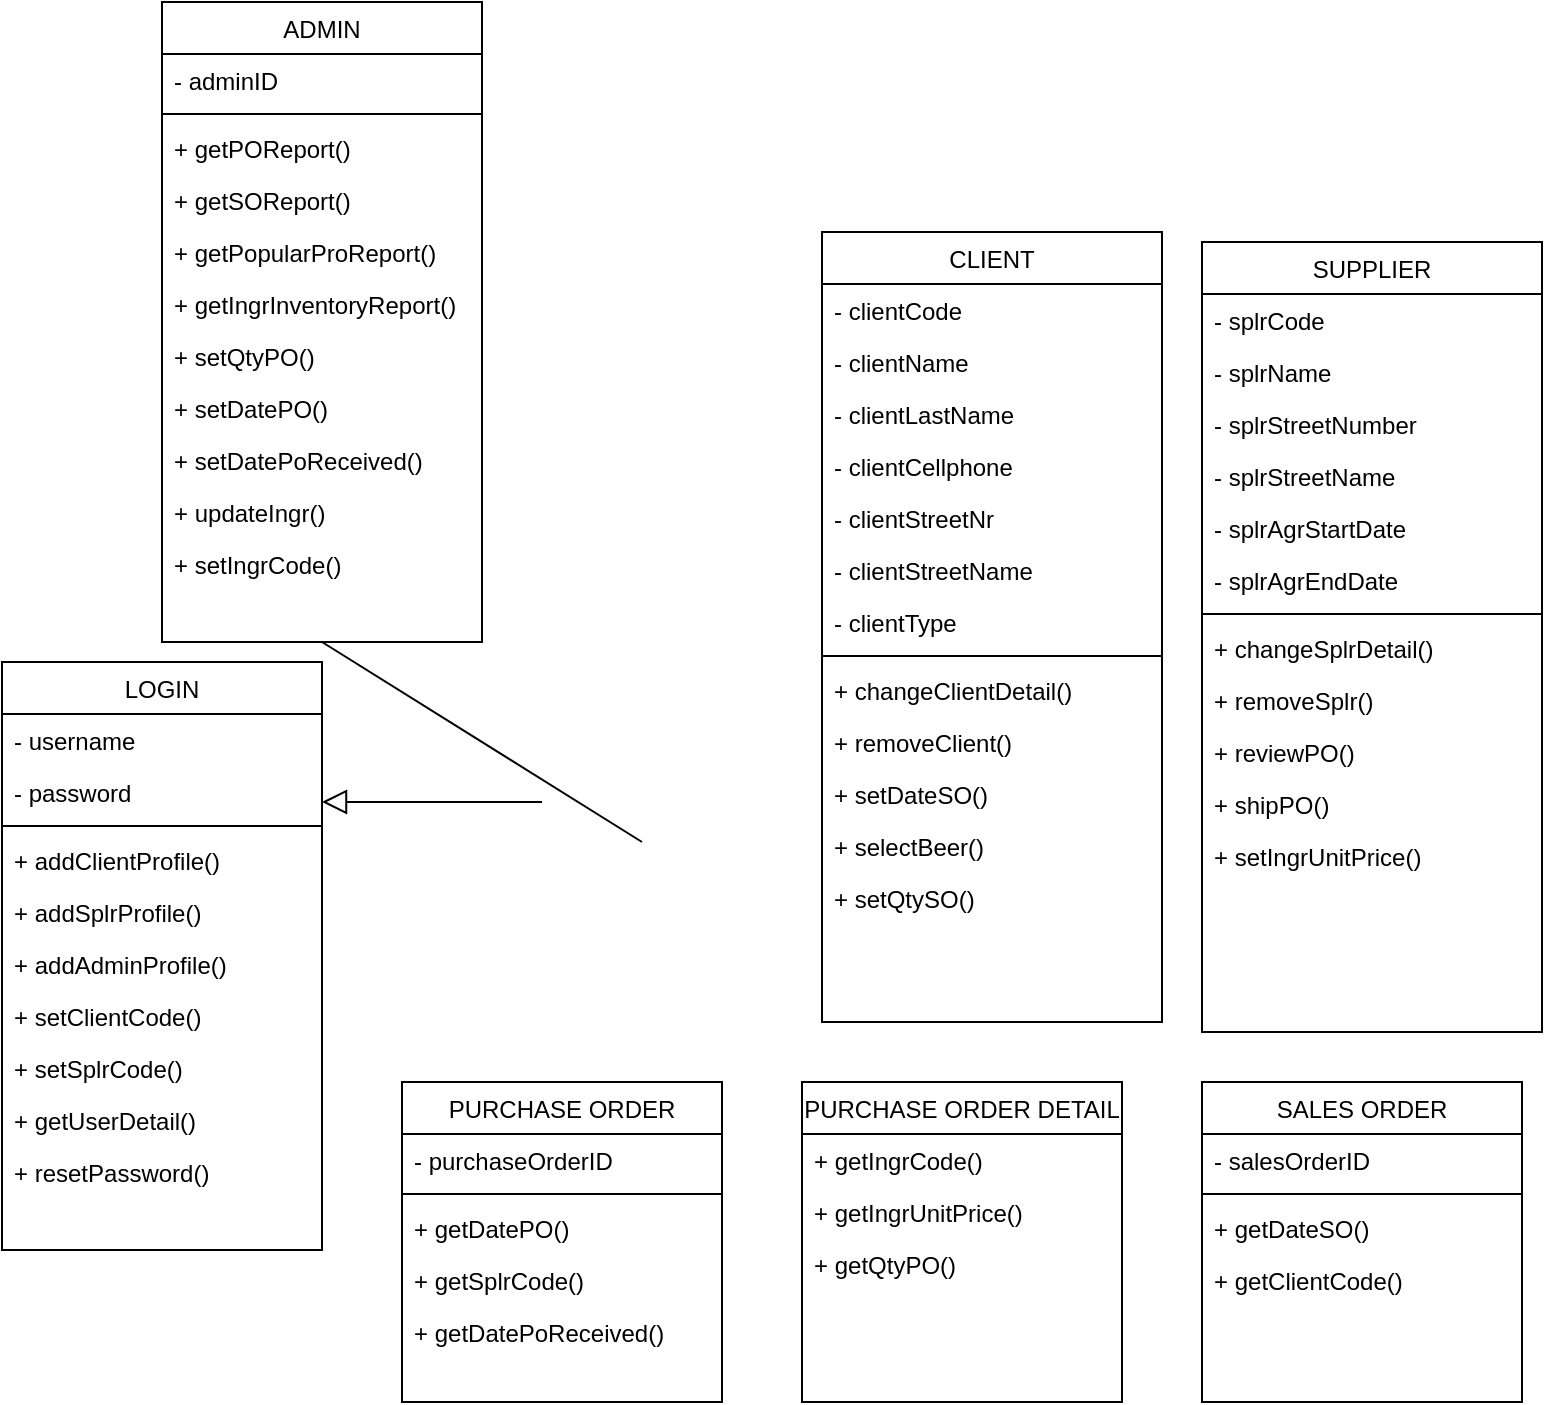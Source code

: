 <mxfile version="20.2.2" type="github"><diagram id="C5RBs43oDa-KdzZeNtuy" name="Page-1"><mxGraphModel dx="1274" dy="752" grid="1" gridSize="10" guides="1" tooltips="1" connect="1" arrows="1" fold="1" page="1" pageScale="1" pageWidth="1169" pageHeight="827" math="0" shadow="0"><root><mxCell id="WIyWlLk6GJQsqaUBKTNV-0"/><mxCell id="WIyWlLk6GJQsqaUBKTNV-1" parent="WIyWlLk6GJQsqaUBKTNV-0"/><mxCell id="zkfFHV4jXpPFQw0GAbJ--0" value="LOGIN" style="swimlane;fontStyle=0;align=center;verticalAlign=top;childLayout=stackLayout;horizontal=1;startSize=26;horizontalStack=0;resizeParent=1;resizeLast=0;collapsible=1;marginBottom=0;rounded=0;shadow=0;strokeWidth=1;" parent="WIyWlLk6GJQsqaUBKTNV-1" vertex="1"><mxGeometry x="40" y="390" width="160" height="294" as="geometry"><mxRectangle x="230" y="140" width="160" height="26" as="alternateBounds"/></mxGeometry></mxCell><mxCell id="zkfFHV4jXpPFQw0GAbJ--1" value="- username" style="text;align=left;verticalAlign=top;spacingLeft=4;spacingRight=4;overflow=hidden;rotatable=0;points=[[0,0.5],[1,0.5]];portConstraint=eastwest;" parent="zkfFHV4jXpPFQw0GAbJ--0" vertex="1"><mxGeometry y="26" width="160" height="26" as="geometry"/></mxCell><mxCell id="zkfFHV4jXpPFQw0GAbJ--2" value="- password" style="text;align=left;verticalAlign=top;spacingLeft=4;spacingRight=4;overflow=hidden;rotatable=0;points=[[0,0.5],[1,0.5]];portConstraint=eastwest;rounded=0;shadow=0;html=0;" parent="zkfFHV4jXpPFQw0GAbJ--0" vertex="1"><mxGeometry y="52" width="160" height="26" as="geometry"/></mxCell><mxCell id="zkfFHV4jXpPFQw0GAbJ--4" value="" style="line;html=1;strokeWidth=1;align=left;verticalAlign=middle;spacingTop=-1;spacingLeft=3;spacingRight=3;rotatable=0;labelPosition=right;points=[];portConstraint=eastwest;" parent="zkfFHV4jXpPFQw0GAbJ--0" vertex="1"><mxGeometry y="78" width="160" height="8" as="geometry"/></mxCell><mxCell id="j8PV05grKOb6wcAzKtKs-20" value="+ addClientProfile()" style="text;align=left;verticalAlign=top;spacingLeft=4;spacingRight=4;overflow=hidden;rotatable=0;points=[[0,0.5],[1,0.5]];portConstraint=eastwest;" vertex="1" parent="zkfFHV4jXpPFQw0GAbJ--0"><mxGeometry y="86" width="160" height="26" as="geometry"/></mxCell><mxCell id="j8PV05grKOb6wcAzKtKs-38" value="+ addSplrProfile()" style="text;align=left;verticalAlign=top;spacingLeft=4;spacingRight=4;overflow=hidden;rotatable=0;points=[[0,0.5],[1,0.5]];portConstraint=eastwest;" vertex="1" parent="zkfFHV4jXpPFQw0GAbJ--0"><mxGeometry y="112" width="160" height="26" as="geometry"/></mxCell><mxCell id="j8PV05grKOb6wcAzKtKs-39" value="+ addAdminProfile()" style="text;align=left;verticalAlign=top;spacingLeft=4;spacingRight=4;overflow=hidden;rotatable=0;points=[[0,0.5],[1,0.5]];portConstraint=eastwest;" vertex="1" parent="zkfFHV4jXpPFQw0GAbJ--0"><mxGeometry y="138" width="160" height="26" as="geometry"/></mxCell><mxCell id="j8PV05grKOb6wcAzKtKs-57" value="+ setClientCode()" style="text;align=left;verticalAlign=top;spacingLeft=4;spacingRight=4;overflow=hidden;rotatable=0;points=[[0,0.5],[1,0.5]];portConstraint=eastwest;" vertex="1" parent="zkfFHV4jXpPFQw0GAbJ--0"><mxGeometry y="164" width="160" height="26" as="geometry"/></mxCell><mxCell id="j8PV05grKOb6wcAzKtKs-58" value="+ setSplrCode()" style="text;align=left;verticalAlign=top;spacingLeft=4;spacingRight=4;overflow=hidden;rotatable=0;points=[[0,0.5],[1,0.5]];portConstraint=eastwest;" vertex="1" parent="zkfFHV4jXpPFQw0GAbJ--0"><mxGeometry y="190" width="160" height="26" as="geometry"/></mxCell><mxCell id="zkfFHV4jXpPFQw0GAbJ--5" value="+ getUserDetail()" style="text;align=left;verticalAlign=top;spacingLeft=4;spacingRight=4;overflow=hidden;rotatable=0;points=[[0,0.5],[1,0.5]];portConstraint=eastwest;" parent="zkfFHV4jXpPFQw0GAbJ--0" vertex="1"><mxGeometry y="216" width="160" height="26" as="geometry"/></mxCell><mxCell id="j8PV05grKOb6wcAzKtKs-21" value="+ resetPassword()" style="text;align=left;verticalAlign=top;spacingLeft=4;spacingRight=4;overflow=hidden;rotatable=0;points=[[0,0.5],[1,0.5]];portConstraint=eastwest;" vertex="1" parent="zkfFHV4jXpPFQw0GAbJ--0"><mxGeometry y="242" width="160" height="26" as="geometry"/></mxCell><mxCell id="zkfFHV4jXpPFQw0GAbJ--16" value="" style="endArrow=block;endSize=10;endFill=0;shadow=0;strokeWidth=1;rounded=0;edgeStyle=elbowEdgeStyle;elbow=vertical;" parent="WIyWlLk6GJQsqaUBKTNV-1" target="zkfFHV4jXpPFQw0GAbJ--0" edge="1"><mxGeometry width="160" relative="1" as="geometry"><mxPoint x="280" y="460" as="sourcePoint"/><mxPoint x="310" y="271" as="targetPoint"/><Array as="points"><mxPoint x="310" y="460"/></Array></mxGeometry></mxCell><mxCell id="zkfFHV4jXpPFQw0GAbJ--17" value="ADMIN" style="swimlane;fontStyle=0;align=center;verticalAlign=top;childLayout=stackLayout;horizontal=1;startSize=26;horizontalStack=0;resizeParent=1;resizeLast=0;collapsible=1;marginBottom=0;rounded=0;shadow=0;strokeWidth=1;" parent="WIyWlLk6GJQsqaUBKTNV-1" vertex="1"><mxGeometry x="120" y="60" width="160" height="320" as="geometry"><mxRectangle x="550" y="140" width="160" height="26" as="alternateBounds"/></mxGeometry></mxCell><mxCell id="zkfFHV4jXpPFQw0GAbJ--20" value="- adminID" style="text;align=left;verticalAlign=top;spacingLeft=4;spacingRight=4;overflow=hidden;rotatable=0;points=[[0,0.5],[1,0.5]];portConstraint=eastwest;rounded=0;shadow=0;html=0;" parent="zkfFHV4jXpPFQw0GAbJ--17" vertex="1"><mxGeometry y="26" width="160" height="26" as="geometry"/></mxCell><mxCell id="zkfFHV4jXpPFQw0GAbJ--23" value="" style="line;html=1;strokeWidth=1;align=left;verticalAlign=middle;spacingTop=-1;spacingLeft=3;spacingRight=3;rotatable=0;labelPosition=right;points=[];portConstraint=eastwest;" parent="zkfFHV4jXpPFQw0GAbJ--17" vertex="1"><mxGeometry y="52" width="160" height="8" as="geometry"/></mxCell><mxCell id="j8PV05grKOb6wcAzKtKs-49" value="+ getPOReport()" style="text;align=left;verticalAlign=top;spacingLeft=4;spacingRight=4;overflow=hidden;rotatable=0;points=[[0,0.5],[1,0.5]];portConstraint=eastwest;" vertex="1" parent="zkfFHV4jXpPFQw0GAbJ--17"><mxGeometry y="60" width="160" height="26" as="geometry"/></mxCell><mxCell id="j8PV05grKOb6wcAzKtKs-50" value="+ getSOReport()" style="text;align=left;verticalAlign=top;spacingLeft=4;spacingRight=4;overflow=hidden;rotatable=0;points=[[0,0.5],[1,0.5]];portConstraint=eastwest;" vertex="1" parent="zkfFHV4jXpPFQw0GAbJ--17"><mxGeometry y="86" width="160" height="26" as="geometry"/></mxCell><mxCell id="j8PV05grKOb6wcAzKtKs-48" value="+ getPopularProReport()" style="text;align=left;verticalAlign=top;spacingLeft=4;spacingRight=4;overflow=hidden;rotatable=0;points=[[0,0.5],[1,0.5]];portConstraint=eastwest;" vertex="1" parent="zkfFHV4jXpPFQw0GAbJ--17"><mxGeometry y="112" width="160" height="26" as="geometry"/></mxCell><mxCell id="j8PV05grKOb6wcAzKtKs-47" value="+ getIngrInventoryReport()" style="text;align=left;verticalAlign=top;spacingLeft=4;spacingRight=4;overflow=hidden;rotatable=0;points=[[0,0.5],[1,0.5]];portConstraint=eastwest;" vertex="1" parent="zkfFHV4jXpPFQw0GAbJ--17"><mxGeometry y="138" width="160" height="26" as="geometry"/></mxCell><mxCell id="j8PV05grKOb6wcAzKtKs-45" value="+ setQtyPO()" style="text;align=left;verticalAlign=top;spacingLeft=4;spacingRight=4;overflow=hidden;rotatable=0;points=[[0,0.5],[1,0.5]];portConstraint=eastwest;" vertex="1" parent="zkfFHV4jXpPFQw0GAbJ--17"><mxGeometry y="164" width="160" height="26" as="geometry"/></mxCell><mxCell id="j8PV05grKOb6wcAzKtKs-64" value="+ setDatePO()" style="text;align=left;verticalAlign=top;spacingLeft=4;spacingRight=4;overflow=hidden;rotatable=0;points=[[0,0.5],[1,0.5]];portConstraint=eastwest;" vertex="1" parent="zkfFHV4jXpPFQw0GAbJ--17"><mxGeometry y="190" width="160" height="26" as="geometry"/></mxCell><mxCell id="j8PV05grKOb6wcAzKtKs-59" value="+ setDatePoReceived()" style="text;align=left;verticalAlign=top;spacingLeft=4;spacingRight=4;overflow=hidden;rotatable=0;points=[[0,0.5],[1,0.5]];portConstraint=eastwest;" vertex="1" parent="zkfFHV4jXpPFQw0GAbJ--17"><mxGeometry y="216" width="160" height="26" as="geometry"/></mxCell><mxCell id="j8PV05grKOb6wcAzKtKs-61" value="+ updateIngr()" style="text;align=left;verticalAlign=top;spacingLeft=4;spacingRight=4;overflow=hidden;rotatable=0;points=[[0,0.5],[1,0.5]];portConstraint=eastwest;" vertex="1" parent="zkfFHV4jXpPFQw0GAbJ--17"><mxGeometry y="242" width="160" height="26" as="geometry"/></mxCell><mxCell id="j8PV05grKOb6wcAzKtKs-60" value="+ setIngrCode()" style="text;align=left;verticalAlign=top;spacingLeft=4;spacingRight=4;overflow=hidden;rotatable=0;points=[[0,0.5],[1,0.5]];portConstraint=eastwest;" vertex="1" parent="zkfFHV4jXpPFQw0GAbJ--17"><mxGeometry y="268" width="160" height="26" as="geometry"/></mxCell><mxCell id="j8PV05grKOb6wcAzKtKs-4" value="" style="endArrow=none;html=1;rounded=0;entryX=0.5;entryY=1;entryDx=0;entryDy=0;" edge="1" parent="WIyWlLk6GJQsqaUBKTNV-1" target="zkfFHV4jXpPFQw0GAbJ--17"><mxGeometry width="50" height="50" relative="1" as="geometry"><mxPoint x="360" y="480" as="sourcePoint"/><mxPoint x="500" y="420" as="targetPoint"/></mxGeometry></mxCell><mxCell id="j8PV05grKOb6wcAzKtKs-5" value="CLIENT" style="swimlane;fontStyle=0;align=center;verticalAlign=top;childLayout=stackLayout;horizontal=1;startSize=26;horizontalStack=0;resizeParent=1;resizeLast=0;collapsible=1;marginBottom=0;rounded=0;shadow=0;strokeWidth=1;" vertex="1" parent="WIyWlLk6GJQsqaUBKTNV-1"><mxGeometry x="450" y="175" width="170" height="395" as="geometry"><mxRectangle x="550" y="140" width="160" height="26" as="alternateBounds"/></mxGeometry></mxCell><mxCell id="j8PV05grKOb6wcAzKtKs-36" value="- clientCode" style="text;align=left;verticalAlign=top;spacingLeft=4;spacingRight=4;overflow=hidden;rotatable=0;points=[[0,0.5],[1,0.5]];portConstraint=eastwest;rounded=0;shadow=0;html=0;" vertex="1" parent="j8PV05grKOb6wcAzKtKs-5"><mxGeometry y="26" width="170" height="26" as="geometry"/></mxCell><mxCell id="j8PV05grKOb6wcAzKtKs-6" value="- clientName" style="text;align=left;verticalAlign=top;spacingLeft=4;spacingRight=4;overflow=hidden;rotatable=0;points=[[0,0.5],[1,0.5]];portConstraint=eastwest;rounded=0;shadow=0;html=0;" vertex="1" parent="j8PV05grKOb6wcAzKtKs-5"><mxGeometry y="52" width="170" height="26" as="geometry"/></mxCell><mxCell id="j8PV05grKOb6wcAzKtKs-9" value="- clientLastName" style="text;align=left;verticalAlign=top;spacingLeft=4;spacingRight=4;overflow=hidden;rotatable=0;points=[[0,0.5],[1,0.5]];portConstraint=eastwest;rounded=0;shadow=0;html=0;" vertex="1" parent="j8PV05grKOb6wcAzKtKs-5"><mxGeometry y="78" width="170" height="26" as="geometry"/></mxCell><mxCell id="j8PV05grKOb6wcAzKtKs-10" value="- clientCellphone" style="text;align=left;verticalAlign=top;spacingLeft=4;spacingRight=4;overflow=hidden;rotatable=0;points=[[0,0.5],[1,0.5]];portConstraint=eastwest;rounded=0;shadow=0;html=0;" vertex="1" parent="j8PV05grKOb6wcAzKtKs-5"><mxGeometry y="104" width="170" height="26" as="geometry"/></mxCell><mxCell id="j8PV05grKOb6wcAzKtKs-11" value="- clientStreetNr" style="text;align=left;verticalAlign=top;spacingLeft=4;spacingRight=4;overflow=hidden;rotatable=0;points=[[0,0.5],[1,0.5]];portConstraint=eastwest;rounded=0;shadow=0;html=0;" vertex="1" parent="j8PV05grKOb6wcAzKtKs-5"><mxGeometry y="130" width="170" height="26" as="geometry"/></mxCell><mxCell id="j8PV05grKOb6wcAzKtKs-12" value="- clientStreetName" style="text;align=left;verticalAlign=top;spacingLeft=4;spacingRight=4;overflow=hidden;rotatable=0;points=[[0,0.5],[1,0.5]];portConstraint=eastwest;rounded=0;shadow=0;html=0;" vertex="1" parent="j8PV05grKOb6wcAzKtKs-5"><mxGeometry y="156" width="170" height="26" as="geometry"/></mxCell><mxCell id="j8PV05grKOb6wcAzKtKs-15" value="- clientType" style="text;align=left;verticalAlign=top;spacingLeft=4;spacingRight=4;overflow=hidden;rotatable=0;points=[[0,0.5],[1,0.5]];portConstraint=eastwest;rounded=0;shadow=0;html=0;" vertex="1" parent="j8PV05grKOb6wcAzKtKs-5"><mxGeometry y="182" width="170" height="26" as="geometry"/></mxCell><mxCell id="j8PV05grKOb6wcAzKtKs-16" value="" style="line;strokeWidth=1;fillColor=none;align=left;verticalAlign=middle;spacingTop=-1;spacingLeft=3;spacingRight=3;rotatable=0;labelPosition=right;points=[];portConstraint=eastwest;" vertex="1" parent="j8PV05grKOb6wcAzKtKs-5"><mxGeometry y="208" width="170" height="8" as="geometry"/></mxCell><mxCell id="j8PV05grKOb6wcAzKtKs-18" value="+ changeClientDetail()" style="text;align=left;verticalAlign=top;spacingLeft=4;spacingRight=4;overflow=hidden;rotatable=0;points=[[0,0.5],[1,0.5]];portConstraint=eastwest;rounded=0;shadow=0;html=0;" vertex="1" parent="j8PV05grKOb6wcAzKtKs-5"><mxGeometry y="216" width="170" height="26" as="geometry"/></mxCell><mxCell id="j8PV05grKOb6wcAzKtKs-23" value="+ removeClient()" style="text;align=left;verticalAlign=top;spacingLeft=4;spacingRight=4;overflow=hidden;rotatable=0;points=[[0,0.5],[1,0.5]];portConstraint=eastwest;rounded=0;shadow=0;html=0;" vertex="1" parent="j8PV05grKOb6wcAzKtKs-5"><mxGeometry y="242" width="170" height="26" as="geometry"/></mxCell><mxCell id="j8PV05grKOb6wcAzKtKs-17" value="+ setDateSO()" style="text;align=left;verticalAlign=top;spacingLeft=4;spacingRight=4;overflow=hidden;rotatable=0;points=[[0,0.5],[1,0.5]];portConstraint=eastwest;rounded=0;shadow=0;html=0;" vertex="1" parent="j8PV05grKOb6wcAzKtKs-5"><mxGeometry y="268" width="170" height="26" as="geometry"/></mxCell><mxCell id="j8PV05grKOb6wcAzKtKs-73" value="+ selectBeer()" style="text;align=left;verticalAlign=top;spacingLeft=4;spacingRight=4;overflow=hidden;rotatable=0;points=[[0,0.5],[1,0.5]];portConstraint=eastwest;rounded=0;shadow=0;html=0;" vertex="1" parent="j8PV05grKOb6wcAzKtKs-5"><mxGeometry y="294" width="170" height="26" as="geometry"/></mxCell><mxCell id="j8PV05grKOb6wcAzKtKs-72" value="+ setQtySO()" style="text;align=left;verticalAlign=top;spacingLeft=4;spacingRight=4;overflow=hidden;rotatable=0;points=[[0,0.5],[1,0.5]];portConstraint=eastwest;rounded=0;shadow=0;html=0;" vertex="1" parent="j8PV05grKOb6wcAzKtKs-5"><mxGeometry y="320" width="170" height="26" as="geometry"/></mxCell><mxCell id="j8PV05grKOb6wcAzKtKs-24" value="SUPPLIER" style="swimlane;fontStyle=0;align=center;verticalAlign=top;childLayout=stackLayout;horizontal=1;startSize=26;horizontalStack=0;resizeParent=1;resizeLast=0;collapsible=1;marginBottom=0;rounded=0;shadow=0;strokeWidth=1;" vertex="1" parent="WIyWlLk6GJQsqaUBKTNV-1"><mxGeometry x="640" y="180" width="170" height="395" as="geometry"><mxRectangle x="550" y="140" width="160" height="26" as="alternateBounds"/></mxGeometry></mxCell><mxCell id="j8PV05grKOb6wcAzKtKs-26" value="- splrCode" style="text;align=left;verticalAlign=top;spacingLeft=4;spacingRight=4;overflow=hidden;rotatable=0;points=[[0,0.5],[1,0.5]];portConstraint=eastwest;rounded=0;shadow=0;html=0;" vertex="1" parent="j8PV05grKOb6wcAzKtKs-24"><mxGeometry y="26" width="170" height="26" as="geometry"/></mxCell><mxCell id="j8PV05grKOb6wcAzKtKs-25" value="- splrName" style="text;align=left;verticalAlign=top;spacingLeft=4;spacingRight=4;overflow=hidden;rotatable=0;points=[[0,0.5],[1,0.5]];portConstraint=eastwest;rounded=0;shadow=0;html=0;" vertex="1" parent="j8PV05grKOb6wcAzKtKs-24"><mxGeometry y="52" width="170" height="26" as="geometry"/></mxCell><mxCell id="j8PV05grKOb6wcAzKtKs-28" value="- splrStreetNumber" style="text;align=left;verticalAlign=top;spacingLeft=4;spacingRight=4;overflow=hidden;rotatable=0;points=[[0,0.5],[1,0.5]];portConstraint=eastwest;rounded=0;shadow=0;html=0;" vertex="1" parent="j8PV05grKOb6wcAzKtKs-24"><mxGeometry y="78" width="170" height="26" as="geometry"/></mxCell><mxCell id="j8PV05grKOb6wcAzKtKs-29" value="- splrStreetName" style="text;align=left;verticalAlign=top;spacingLeft=4;spacingRight=4;overflow=hidden;rotatable=0;points=[[0,0.5],[1,0.5]];portConstraint=eastwest;rounded=0;shadow=0;html=0;" vertex="1" parent="j8PV05grKOb6wcAzKtKs-24"><mxGeometry y="104" width="170" height="26" as="geometry"/></mxCell><mxCell id="j8PV05grKOb6wcAzKtKs-30" value="- splrAgrStartDate" style="text;align=left;verticalAlign=top;spacingLeft=4;spacingRight=4;overflow=hidden;rotatable=0;points=[[0,0.5],[1,0.5]];portConstraint=eastwest;rounded=0;shadow=0;html=0;" vertex="1" parent="j8PV05grKOb6wcAzKtKs-24"><mxGeometry y="130" width="170" height="26" as="geometry"/></mxCell><mxCell id="j8PV05grKOb6wcAzKtKs-37" value="- splrAgrEndDate" style="text;align=left;verticalAlign=top;spacingLeft=4;spacingRight=4;overflow=hidden;rotatable=0;points=[[0,0.5],[1,0.5]];portConstraint=eastwest;rounded=0;shadow=0;html=0;" vertex="1" parent="j8PV05grKOb6wcAzKtKs-24"><mxGeometry y="156" width="170" height="26" as="geometry"/></mxCell><mxCell id="j8PV05grKOb6wcAzKtKs-31" value="" style="line;strokeWidth=1;fillColor=none;align=left;verticalAlign=middle;spacingTop=-1;spacingLeft=3;spacingRight=3;rotatable=0;labelPosition=right;points=[];portConstraint=eastwest;" vertex="1" parent="j8PV05grKOb6wcAzKtKs-24"><mxGeometry y="182" width="170" height="8" as="geometry"/></mxCell><mxCell id="j8PV05grKOb6wcAzKtKs-33" value="+ changeSplrDetail()" style="text;align=left;verticalAlign=top;spacingLeft=4;spacingRight=4;overflow=hidden;rotatable=0;points=[[0,0.5],[1,0.5]];portConstraint=eastwest;rounded=0;shadow=0;html=0;" vertex="1" parent="j8PV05grKOb6wcAzKtKs-24"><mxGeometry y="190" width="170" height="26" as="geometry"/></mxCell><mxCell id="j8PV05grKOb6wcAzKtKs-34" value="+ removeSplr()" style="text;align=left;verticalAlign=top;spacingLeft=4;spacingRight=4;overflow=hidden;rotatable=0;points=[[0,0.5],[1,0.5]];portConstraint=eastwest;rounded=0;shadow=0;html=0;" vertex="1" parent="j8PV05grKOb6wcAzKtKs-24"><mxGeometry y="216" width="170" height="26" as="geometry"/></mxCell><mxCell id="j8PV05grKOb6wcAzKtKs-35" value="+ reviewPO()" style="text;align=left;verticalAlign=top;spacingLeft=4;spacingRight=4;overflow=hidden;rotatable=0;points=[[0,0.5],[1,0.5]];portConstraint=eastwest;rounded=0;shadow=0;html=0;" vertex="1" parent="j8PV05grKOb6wcAzKtKs-24"><mxGeometry y="242" width="170" height="26" as="geometry"/></mxCell><mxCell id="j8PV05grKOb6wcAzKtKs-40" value="+ shipPO()" style="text;align=left;verticalAlign=top;spacingLeft=4;spacingRight=4;overflow=hidden;rotatable=0;points=[[0,0.5],[1,0.5]];portConstraint=eastwest;rounded=0;shadow=0;html=0;" vertex="1" parent="j8PV05grKOb6wcAzKtKs-24"><mxGeometry y="268" width="170" height="26" as="geometry"/></mxCell><mxCell id="j8PV05grKOb6wcAzKtKs-62" value="+ setIngrUnitPrice()" style="text;align=left;verticalAlign=top;spacingLeft=4;spacingRight=4;overflow=hidden;rotatable=0;points=[[0,0.5],[1,0.5]];portConstraint=eastwest;" vertex="1" parent="j8PV05grKOb6wcAzKtKs-24"><mxGeometry y="294" width="170" height="26" as="geometry"/></mxCell><mxCell id="j8PV05grKOb6wcAzKtKs-41" value="PURCHASE ORDER" style="swimlane;fontStyle=0;align=center;verticalAlign=top;childLayout=stackLayout;horizontal=1;startSize=26;horizontalStack=0;resizeParent=1;resizeLast=0;collapsible=1;marginBottom=0;rounded=0;shadow=0;strokeWidth=1;" vertex="1" parent="WIyWlLk6GJQsqaUBKTNV-1"><mxGeometry x="240" y="600" width="160" height="160" as="geometry"><mxRectangle x="550" y="140" width="160" height="26" as="alternateBounds"/></mxGeometry></mxCell><mxCell id="j8PV05grKOb6wcAzKtKs-42" value="- purchaseOrderID" style="text;align=left;verticalAlign=top;spacingLeft=4;spacingRight=4;overflow=hidden;rotatable=0;points=[[0,0.5],[1,0.5]];portConstraint=eastwest;rounded=0;shadow=0;html=0;" vertex="1" parent="j8PV05grKOb6wcAzKtKs-41"><mxGeometry y="26" width="160" height="26" as="geometry"/></mxCell><mxCell id="j8PV05grKOb6wcAzKtKs-43" value="" style="line;html=1;strokeWidth=1;align=left;verticalAlign=middle;spacingTop=-1;spacingLeft=3;spacingRight=3;rotatable=0;labelPosition=right;points=[];portConstraint=eastwest;" vertex="1" parent="j8PV05grKOb6wcAzKtKs-41"><mxGeometry y="52" width="160" height="8" as="geometry"/></mxCell><mxCell id="j8PV05grKOb6wcAzKtKs-44" value="+ getDatePO()" style="text;align=left;verticalAlign=top;spacingLeft=4;spacingRight=4;overflow=hidden;rotatable=0;points=[[0,0.5],[1,0.5]];portConstraint=eastwest;" vertex="1" parent="j8PV05grKOb6wcAzKtKs-41"><mxGeometry y="60" width="160" height="26" as="geometry"/></mxCell><mxCell id="zkfFHV4jXpPFQw0GAbJ--24" value="+ getSplrCode()" style="text;align=left;verticalAlign=top;spacingLeft=4;spacingRight=4;overflow=hidden;rotatable=0;points=[[0,0.5],[1,0.5]];portConstraint=eastwest;" parent="j8PV05grKOb6wcAzKtKs-41" vertex="1"><mxGeometry y="86" width="160" height="26" as="geometry"/></mxCell><mxCell id="j8PV05grKOb6wcAzKtKs-65" value="+ getDatePoReceived()" style="text;align=left;verticalAlign=top;spacingLeft=4;spacingRight=4;overflow=hidden;rotatable=0;points=[[0,0.5],[1,0.5]];portConstraint=eastwest;" vertex="1" parent="j8PV05grKOb6wcAzKtKs-41"><mxGeometry y="112" width="160" height="26" as="geometry"/></mxCell><mxCell id="j8PV05grKOb6wcAzKtKs-51" value="PURCHASE ORDER DETAIL&#xA;" style="swimlane;fontStyle=0;align=center;verticalAlign=top;childLayout=stackLayout;horizontal=1;startSize=26;horizontalStack=0;resizeParent=1;resizeLast=0;collapsible=1;marginBottom=0;rounded=0;shadow=0;strokeWidth=1;" vertex="1" parent="WIyWlLk6GJQsqaUBKTNV-1"><mxGeometry x="440" y="600" width="160" height="160" as="geometry"><mxRectangle x="550" y="140" width="160" height="26" as="alternateBounds"/></mxGeometry></mxCell><mxCell id="j8PV05grKOb6wcAzKtKs-46" value="+ getIngrCode()" style="text;align=left;verticalAlign=top;spacingLeft=4;spacingRight=4;overflow=hidden;rotatable=0;points=[[0,0.5],[1,0.5]];portConstraint=eastwest;" vertex="1" parent="j8PV05grKOb6wcAzKtKs-51"><mxGeometry y="26" width="160" height="26" as="geometry"/></mxCell><mxCell id="j8PV05grKOb6wcAzKtKs-56" value="+ getIngrUnitPrice()" style="text;align=left;verticalAlign=top;spacingLeft=4;spacingRight=4;overflow=hidden;rotatable=0;points=[[0,0.5],[1,0.5]];portConstraint=eastwest;" vertex="1" parent="j8PV05grKOb6wcAzKtKs-51"><mxGeometry y="52" width="160" height="26" as="geometry"/></mxCell><mxCell id="j8PV05grKOb6wcAzKtKs-63" value="+ getQtyPO()" style="text;align=left;verticalAlign=top;spacingLeft=4;spacingRight=4;overflow=hidden;rotatable=0;points=[[0,0.5],[1,0.5]];portConstraint=eastwest;" vertex="1" parent="j8PV05grKOb6wcAzKtKs-51"><mxGeometry y="78" width="160" height="26" as="geometry"/></mxCell><mxCell id="j8PV05grKOb6wcAzKtKs-66" value="SALES ORDER" style="swimlane;fontStyle=0;align=center;verticalAlign=top;childLayout=stackLayout;horizontal=1;startSize=26;horizontalStack=0;resizeParent=1;resizeLast=0;collapsible=1;marginBottom=0;rounded=0;shadow=0;strokeWidth=1;" vertex="1" parent="WIyWlLk6GJQsqaUBKTNV-1"><mxGeometry x="640" y="600" width="160" height="160" as="geometry"><mxRectangle x="550" y="140" width="160" height="26" as="alternateBounds"/></mxGeometry></mxCell><mxCell id="j8PV05grKOb6wcAzKtKs-67" value="- salesOrderID" style="text;align=left;verticalAlign=top;spacingLeft=4;spacingRight=4;overflow=hidden;rotatable=0;points=[[0,0.5],[1,0.5]];portConstraint=eastwest;rounded=0;shadow=0;html=0;" vertex="1" parent="j8PV05grKOb6wcAzKtKs-66"><mxGeometry y="26" width="160" height="26" as="geometry"/></mxCell><mxCell id="j8PV05grKOb6wcAzKtKs-68" value="" style="line;html=1;strokeWidth=1;align=left;verticalAlign=middle;spacingTop=-1;spacingLeft=3;spacingRight=3;rotatable=0;labelPosition=right;points=[];portConstraint=eastwest;" vertex="1" parent="j8PV05grKOb6wcAzKtKs-66"><mxGeometry y="52" width="160" height="8" as="geometry"/></mxCell><mxCell id="j8PV05grKOb6wcAzKtKs-69" value="+ getDateSO()" style="text;align=left;verticalAlign=top;spacingLeft=4;spacingRight=4;overflow=hidden;rotatable=0;points=[[0,0.5],[1,0.5]];portConstraint=eastwest;" vertex="1" parent="j8PV05grKOb6wcAzKtKs-66"><mxGeometry y="60" width="160" height="26" as="geometry"/></mxCell><mxCell id="j8PV05grKOb6wcAzKtKs-70" value="+ getClientCode()" style="text;align=left;verticalAlign=top;spacingLeft=4;spacingRight=4;overflow=hidden;rotatable=0;points=[[0,0.5],[1,0.5]];portConstraint=eastwest;" vertex="1" parent="j8PV05grKOb6wcAzKtKs-66"><mxGeometry y="86" width="160" height="26" as="geometry"/></mxCell></root></mxGraphModel></diagram></mxfile>